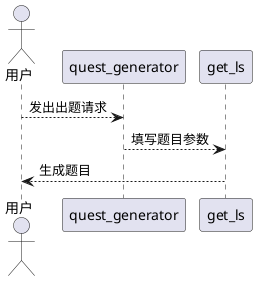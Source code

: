 @startuml
actor 用户
用户 --> quest_generator: 发出出题请求
quest_generator --> get_ls: 填写题目参数
get_ls --> 用户: 生成题目
@enduml